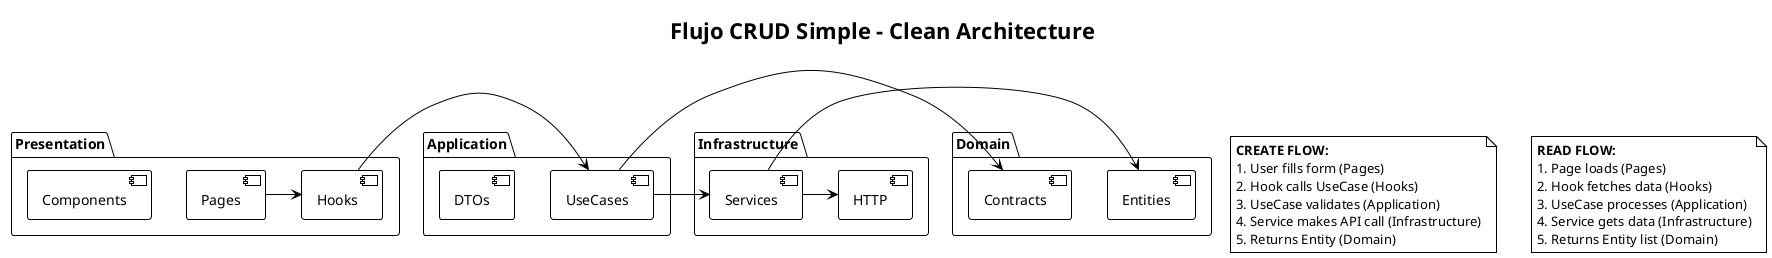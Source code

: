 @startuml simple-crud-flow
!theme plain

title Flujo CRUD Simple - Clean Architecture

package "Presentation" {
  [Pages] as pages
  [Hooks] as hooks
  [Components] as components
}

package "Application" {
  [UseCases] as usecases
  [DTOs] as dtos
}

package "Infrastructure" {
  [Services] as services
  [HTTP] as http
}

package "Domain" {
  [Entities] as entities
  [Contracts] as contracts
}

' Dependencies
pages -> hooks
hooks -> usecases
usecases -> services
services -> http
services -> entities
usecases -> contracts

' Data Flow - CREATE
note as createFlow
**CREATE FLOW:**
1. User fills form (Pages)
2. Hook calls UseCase (Hooks)
3. UseCase validates (Application)
4. Service makes API call (Infrastructure)
5. Returns Entity (Domain)
end note

' Data Flow - READ
note as readFlow
**READ FLOW:**
1. Page loads (Pages)
2. Hook fetches data (Hooks)
3. UseCase processes (Application)
4. Service gets data (Infrastructure)
5. Returns Entity list (Domain)
end note

@enduml
